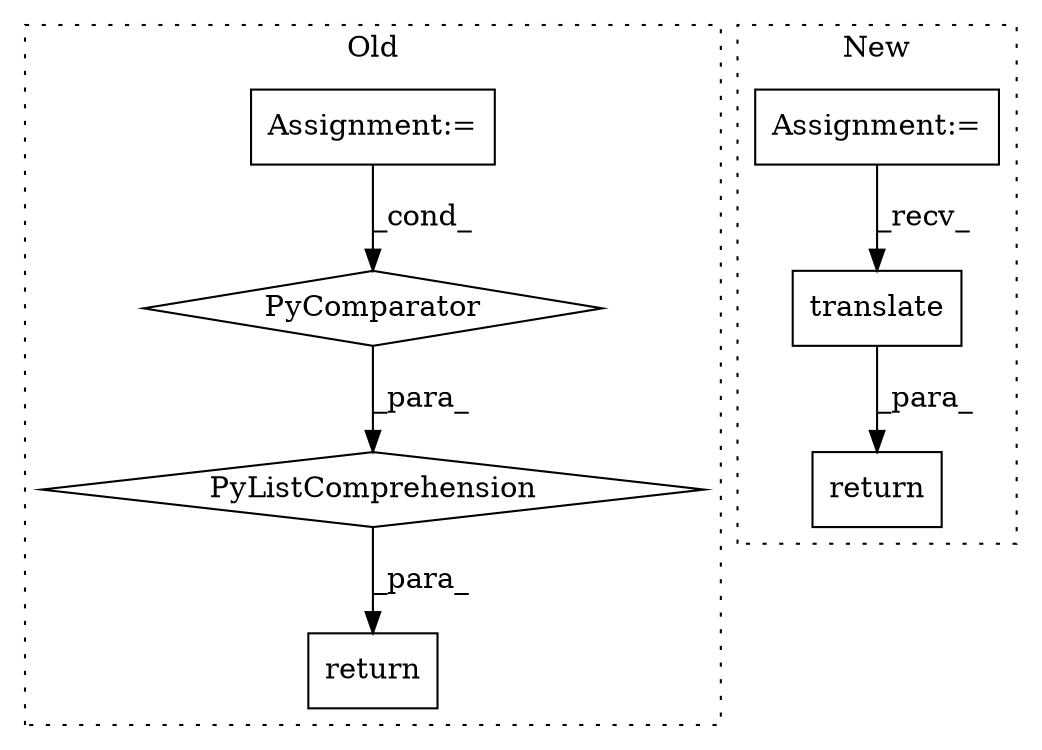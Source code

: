 digraph G {
subgraph cluster0 {
1 [label="PyComparator" a="113" s="1407" l="21" shape="diamond"];
4 [label="Assignment:=" a="7" s="1407" l="21" shape="box"];
6 [label="return" a="41" s="1262" l="7" shape="box"];
7 [label="PyListComprehension" a="109" s="1288" l="148" shape="diamond"];
label = "Old";
style="dotted";
}
subgraph cluster1 {
2 [label="translate" a="32" s="1307,1338" l="10,1" shape="box"];
3 [label="Assignment:=" a="7" s="1285" l="4" shape="box"];
5 [label="return" a="41" s="1295" l="7" shape="box"];
label = "New";
style="dotted";
}
1 -> 7 [label="_para_"];
2 -> 5 [label="_para_"];
3 -> 2 [label="_recv_"];
4 -> 1 [label="_cond_"];
7 -> 6 [label="_para_"];
}